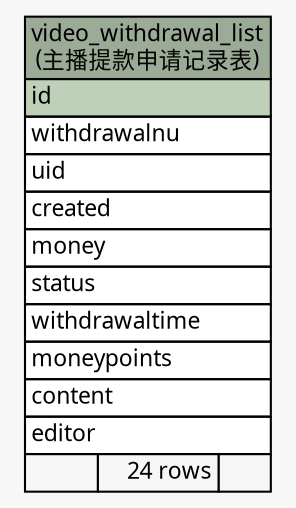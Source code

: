 // dot 2.26.0 on Linux 2.6.32-504.3.3.el6.x86_64
// SchemaSpy rev Unknown
digraph "video_withdrawal_list" {
  graph [
    rankdir="RL"
    bgcolor="#f7f7f7"
    nodesep="0.18"
    ranksep="0.46"
    fontname="Microsoft YaHei"
    fontsize="11"
  ];
  node [
    fontname="Microsoft YaHei"
    fontsize="11"
    shape="plaintext"
  ];
  edge [
    arrowsize="0.8"
  ];
  "video_withdrawal_list" [
    label=<
    <TABLE BORDER="0" CELLBORDER="1" CELLSPACING="0" BGCOLOR="#ffffff">
      <TR><TD COLSPAN="3" BGCOLOR="#9bab96" ALIGN="CENTER">video_withdrawal_list<br/>(主播提款申请记录表)</TD></TR>
      <TR><TD PORT="id" COLSPAN="3" BGCOLOR="#bed1b8" ALIGN="LEFT">id</TD></TR>
      <TR><TD PORT="withdrawalnu" COLSPAN="3" ALIGN="LEFT">withdrawalnu</TD></TR>
      <TR><TD PORT="uid" COLSPAN="3" ALIGN="LEFT">uid</TD></TR>
      <TR><TD PORT="created" COLSPAN="3" ALIGN="LEFT">created</TD></TR>
      <TR><TD PORT="money" COLSPAN="3" ALIGN="LEFT">money</TD></TR>
      <TR><TD PORT="status" COLSPAN="3" ALIGN="LEFT">status</TD></TR>
      <TR><TD PORT="withdrawaltime" COLSPAN="3" ALIGN="LEFT">withdrawaltime</TD></TR>
      <TR><TD PORT="moneypoints" COLSPAN="3" ALIGN="LEFT">moneypoints</TD></TR>
      <TR><TD PORT="content" COLSPAN="3" ALIGN="LEFT">content</TD></TR>
      <TR><TD PORT="editor" COLSPAN="3" ALIGN="LEFT">editor</TD></TR>
      <TR><TD ALIGN="LEFT" BGCOLOR="#f7f7f7">  </TD><TD ALIGN="RIGHT" BGCOLOR="#f7f7f7">24 rows</TD><TD ALIGN="RIGHT" BGCOLOR="#f7f7f7">  </TD></TR>
    </TABLE>>
    URL="tables/video_withdrawal_list.html"
    tooltip="video_withdrawal_list"
  ];
}
